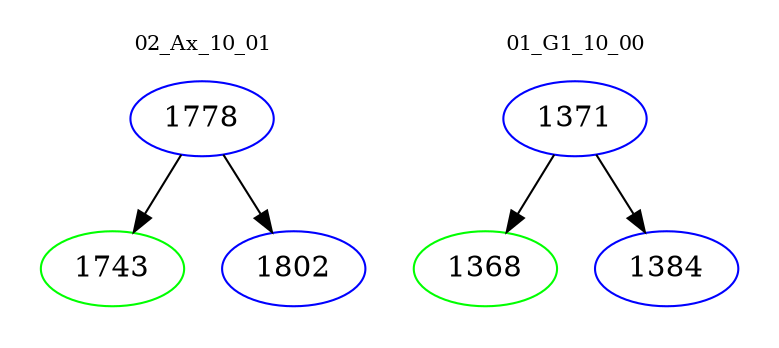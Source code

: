 digraph{
subgraph cluster_0 {
color = white
label = "02_Ax_10_01";
fontsize=10;
T0_1778 [label="1778", color="blue"]
T0_1778 -> T0_1743 [color="black"]
T0_1743 [label="1743", color="green"]
T0_1778 -> T0_1802 [color="black"]
T0_1802 [label="1802", color="blue"]
}
subgraph cluster_1 {
color = white
label = "01_G1_10_00";
fontsize=10;
T1_1371 [label="1371", color="blue"]
T1_1371 -> T1_1368 [color="black"]
T1_1368 [label="1368", color="green"]
T1_1371 -> T1_1384 [color="black"]
T1_1384 [label="1384", color="blue"]
}
}
